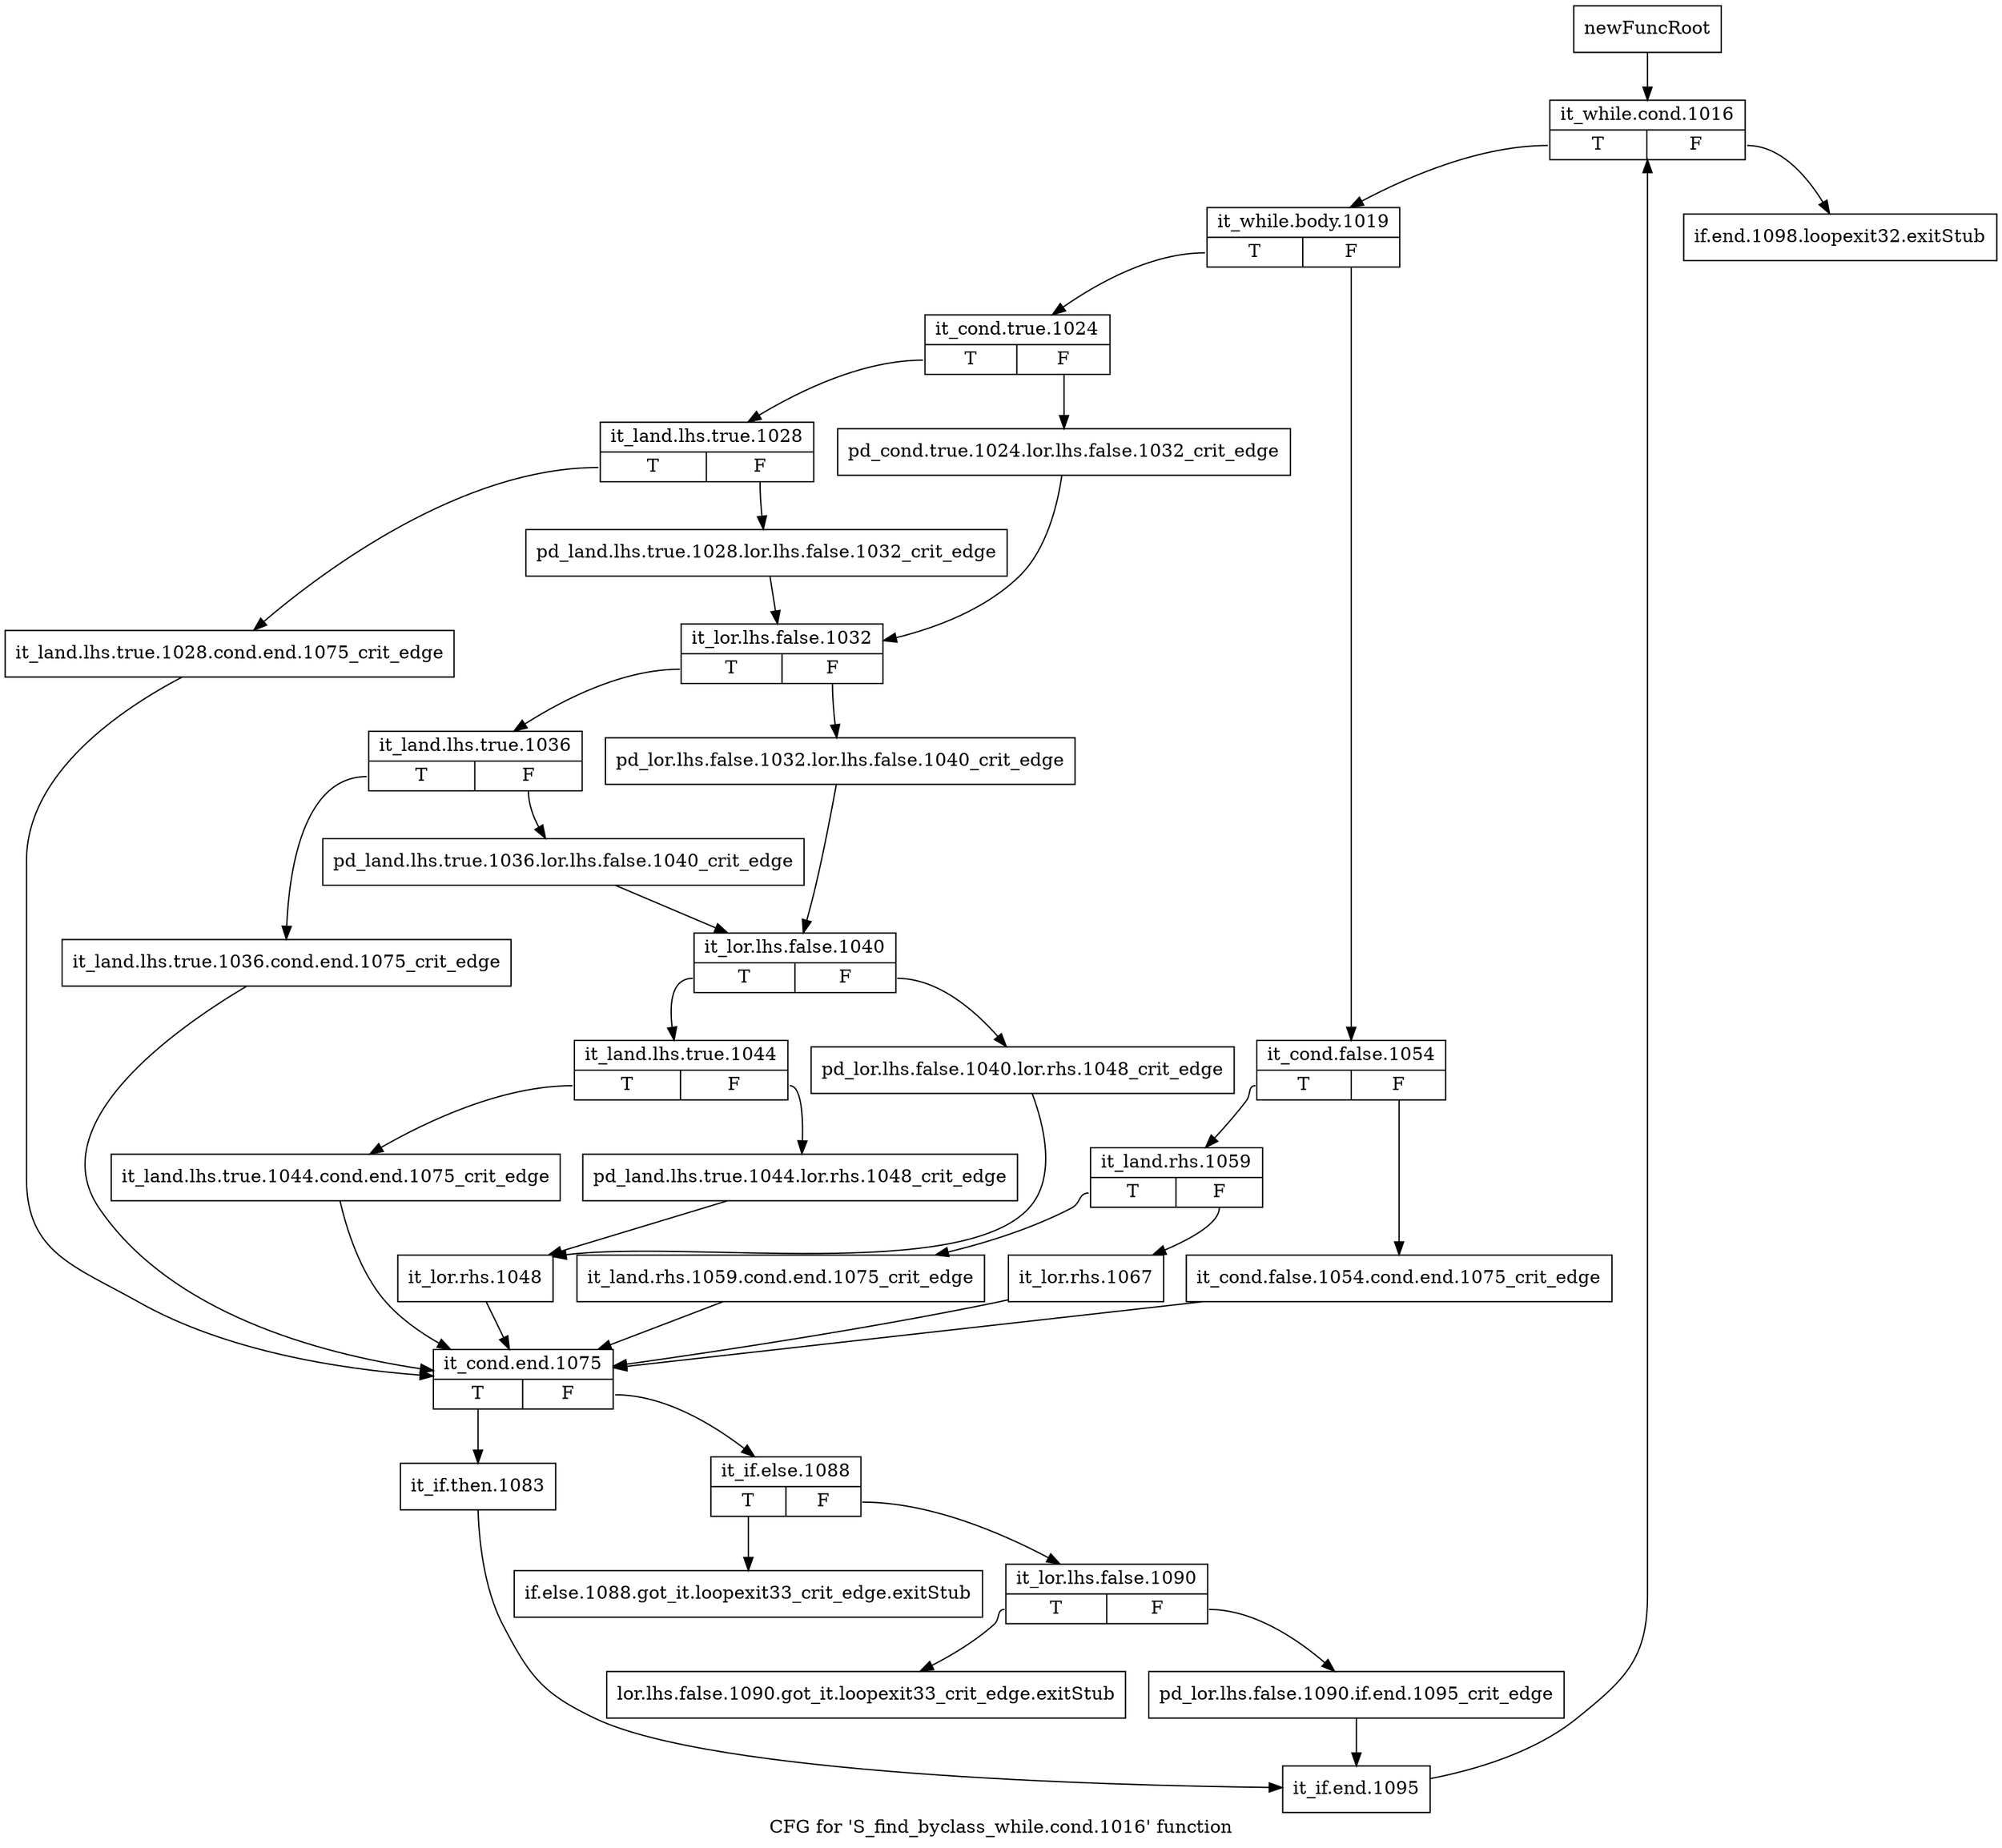 digraph "CFG for 'S_find_byclass_while.cond.1016' function" {
	label="CFG for 'S_find_byclass_while.cond.1016' function";

	Node0x52a25f0 [shape=record,label="{newFuncRoot}"];
	Node0x52a25f0 -> Node0x52a2730;
	Node0x52a2640 [shape=record,label="{if.end.1098.loopexit32.exitStub}"];
	Node0x52a2690 [shape=record,label="{if.else.1088.got_it.loopexit33_crit_edge.exitStub}"];
	Node0x52a26e0 [shape=record,label="{lor.lhs.false.1090.got_it.loopexit33_crit_edge.exitStub}"];
	Node0x52a2730 [shape=record,label="{it_while.cond.1016|{<s0>T|<s1>F}}"];
	Node0x52a2730:s0 -> Node0x52a2780;
	Node0x52a2730:s1 -> Node0x52a2640;
	Node0x52a2780 [shape=record,label="{it_while.body.1019|{<s0>T|<s1>F}}"];
	Node0x52a2780:s0 -> Node0x52a2960;
	Node0x52a2780:s1 -> Node0x52a27d0;
	Node0x52a27d0 [shape=record,label="{it_cond.false.1054|{<s0>T|<s1>F}}"];
	Node0x52a27d0:s0 -> Node0x52a2870;
	Node0x52a27d0:s1 -> Node0x52a2820;
	Node0x52a2820 [shape=record,label="{it_cond.false.1054.cond.end.1075_crit_edge}"];
	Node0x52a2820 -> Node0x52a2e60;
	Node0x52a2870 [shape=record,label="{it_land.rhs.1059|{<s0>T|<s1>F}}"];
	Node0x52a2870:s0 -> Node0x52a2910;
	Node0x52a2870:s1 -> Node0x52a28c0;
	Node0x52a28c0 [shape=record,label="{it_lor.rhs.1067}"];
	Node0x52a28c0 -> Node0x52a2e60;
	Node0x52a2910 [shape=record,label="{it_land.rhs.1059.cond.end.1075_crit_edge}"];
	Node0x52a2910 -> Node0x52a2e60;
	Node0x52a2960 [shape=record,label="{it_cond.true.1024|{<s0>T|<s1>F}}"];
	Node0x52a2960:s0 -> Node0x52a2a00;
	Node0x52a2960:s1 -> Node0x52a29b0;
	Node0x52a29b0 [shape=record,label="{pd_cond.true.1024.lor.lhs.false.1032_crit_edge}"];
	Node0x52a29b0 -> Node0x52a2aa0;
	Node0x52a2a00 [shape=record,label="{it_land.lhs.true.1028|{<s0>T|<s1>F}}"];
	Node0x52a2a00:s0 -> Node0x52a2e10;
	Node0x52a2a00:s1 -> Node0x52a2a50;
	Node0x52a2a50 [shape=record,label="{pd_land.lhs.true.1028.lor.lhs.false.1032_crit_edge}"];
	Node0x52a2a50 -> Node0x52a2aa0;
	Node0x52a2aa0 [shape=record,label="{it_lor.lhs.false.1032|{<s0>T|<s1>F}}"];
	Node0x52a2aa0:s0 -> Node0x52a2b40;
	Node0x52a2aa0:s1 -> Node0x52a2af0;
	Node0x52a2af0 [shape=record,label="{pd_lor.lhs.false.1032.lor.lhs.false.1040_crit_edge}"];
	Node0x52a2af0 -> Node0x52a2be0;
	Node0x52a2b40 [shape=record,label="{it_land.lhs.true.1036|{<s0>T|<s1>F}}"];
	Node0x52a2b40:s0 -> Node0x52a2dc0;
	Node0x52a2b40:s1 -> Node0x52a2b90;
	Node0x52a2b90 [shape=record,label="{pd_land.lhs.true.1036.lor.lhs.false.1040_crit_edge}"];
	Node0x52a2b90 -> Node0x52a2be0;
	Node0x52a2be0 [shape=record,label="{it_lor.lhs.false.1040|{<s0>T|<s1>F}}"];
	Node0x52a2be0:s0 -> Node0x52a2c80;
	Node0x52a2be0:s1 -> Node0x52a2c30;
	Node0x52a2c30 [shape=record,label="{pd_lor.lhs.false.1040.lor.rhs.1048_crit_edge}"];
	Node0x52a2c30 -> Node0x52a2d20;
	Node0x52a2c80 [shape=record,label="{it_land.lhs.true.1044|{<s0>T|<s1>F}}"];
	Node0x52a2c80:s0 -> Node0x52a2d70;
	Node0x52a2c80:s1 -> Node0x52a2cd0;
	Node0x52a2cd0 [shape=record,label="{pd_land.lhs.true.1044.lor.rhs.1048_crit_edge}"];
	Node0x52a2cd0 -> Node0x52a2d20;
	Node0x52a2d20 [shape=record,label="{it_lor.rhs.1048}"];
	Node0x52a2d20 -> Node0x52a2e60;
	Node0x52a2d70 [shape=record,label="{it_land.lhs.true.1044.cond.end.1075_crit_edge}"];
	Node0x52a2d70 -> Node0x52a2e60;
	Node0x52a2dc0 [shape=record,label="{it_land.lhs.true.1036.cond.end.1075_crit_edge}"];
	Node0x52a2dc0 -> Node0x52a2e60;
	Node0x52a2e10 [shape=record,label="{it_land.lhs.true.1028.cond.end.1075_crit_edge}"];
	Node0x52a2e10 -> Node0x52a2e60;
	Node0x52a2e60 [shape=record,label="{it_cond.end.1075|{<s0>T|<s1>F}}"];
	Node0x52a2e60:s0 -> Node0x52a2fa0;
	Node0x52a2e60:s1 -> Node0x52a2eb0;
	Node0x52a2eb0 [shape=record,label="{it_if.else.1088|{<s0>T|<s1>F}}"];
	Node0x52a2eb0:s0 -> Node0x52a2690;
	Node0x52a2eb0:s1 -> Node0x52a2f00;
	Node0x52a2f00 [shape=record,label="{it_lor.lhs.false.1090|{<s0>T|<s1>F}}"];
	Node0x52a2f00:s0 -> Node0x52a26e0;
	Node0x52a2f00:s1 -> Node0x52a2f50;
	Node0x52a2f50 [shape=record,label="{pd_lor.lhs.false.1090.if.end.1095_crit_edge}"];
	Node0x52a2f50 -> Node0x52a2ff0;
	Node0x52a2fa0 [shape=record,label="{it_if.then.1083}"];
	Node0x52a2fa0 -> Node0x52a2ff0;
	Node0x52a2ff0 [shape=record,label="{it_if.end.1095}"];
	Node0x52a2ff0 -> Node0x52a2730;
}
